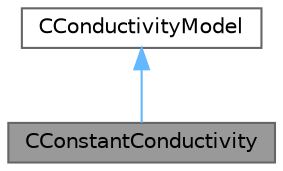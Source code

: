 digraph "CConstantConductivity"
{
 // LATEX_PDF_SIZE
  bgcolor="transparent";
  edge [fontname=Helvetica,fontsize=10,labelfontname=Helvetica,labelfontsize=10];
  node [fontname=Helvetica,fontsize=10,shape=box,height=0.2,width=0.4];
  Node1 [id="Node000001",label="CConstantConductivity",height=0.2,width=0.4,color="gray40", fillcolor="grey60", style="filled", fontcolor="black",tooltip="Defines a constant thermal conductivity model."];
  Node2 -> Node1 [id="edge1_Node000001_Node000002",dir="back",color="steelblue1",style="solid",tooltip=" "];
  Node2 [id="Node000002",label="CConductivityModel",height=0.2,width=0.4,color="gray40", fillcolor="white", style="filled",URL="$classCConductivityModel.html",tooltip="Interface class for defining the thermal conductivity model."];
}
